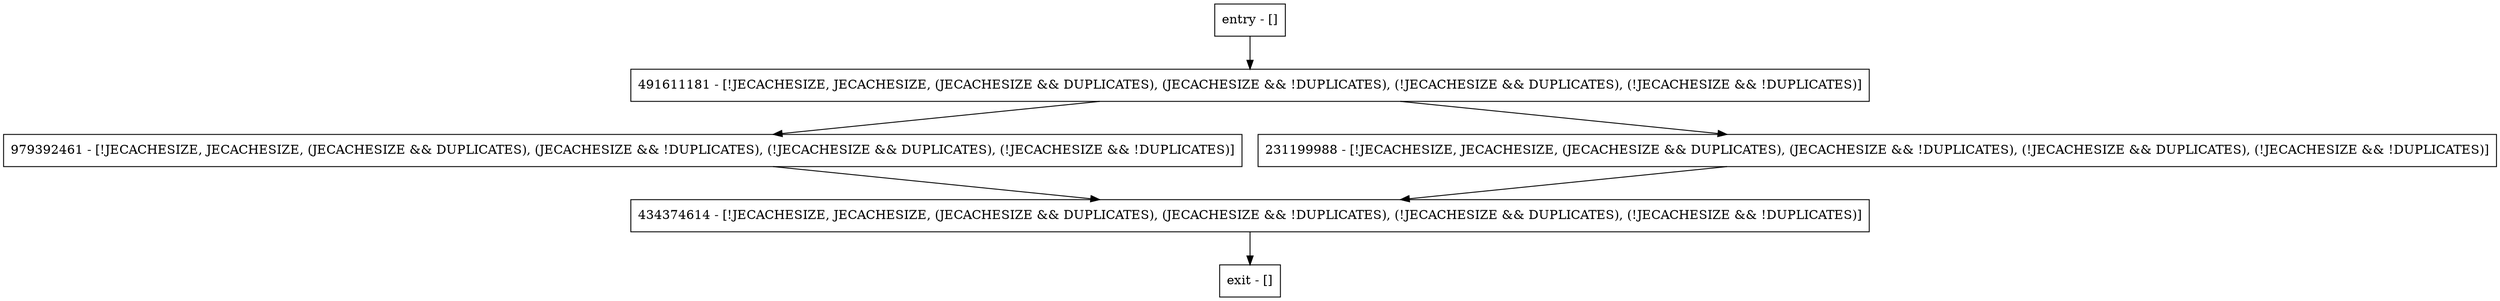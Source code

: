 digraph getRepContext {
node [shape=record];
entry [label="entry - []"];
exit [label="exit - []"];
434374614 [label="434374614 - [!JECACHESIZE, JECACHESIZE, (JECACHESIZE && DUPLICATES), (JECACHESIZE && !DUPLICATES), (!JECACHESIZE && DUPLICATES), (!JECACHESIZE && !DUPLICATES)]"];
491611181 [label="491611181 - [!JECACHESIZE, JECACHESIZE, (JECACHESIZE && DUPLICATES), (JECACHESIZE && !DUPLICATES), (!JECACHESIZE && DUPLICATES), (!JECACHESIZE && !DUPLICATES)]"];
979392461 [label="979392461 - [!JECACHESIZE, JECACHESIZE, (JECACHESIZE && DUPLICATES), (JECACHESIZE && !DUPLICATES), (!JECACHESIZE && DUPLICATES), (!JECACHESIZE && !DUPLICATES)]"];
231199988 [label="231199988 - [!JECACHESIZE, JECACHESIZE, (JECACHESIZE && DUPLICATES), (JECACHESIZE && !DUPLICATES), (!JECACHESIZE && DUPLICATES), (!JECACHESIZE && !DUPLICATES)]"];
entry;
exit;
entry -> 491611181;
434374614 -> exit;
491611181 -> 979392461;
491611181 -> 231199988;
979392461 -> 434374614;
231199988 -> 434374614;
}
